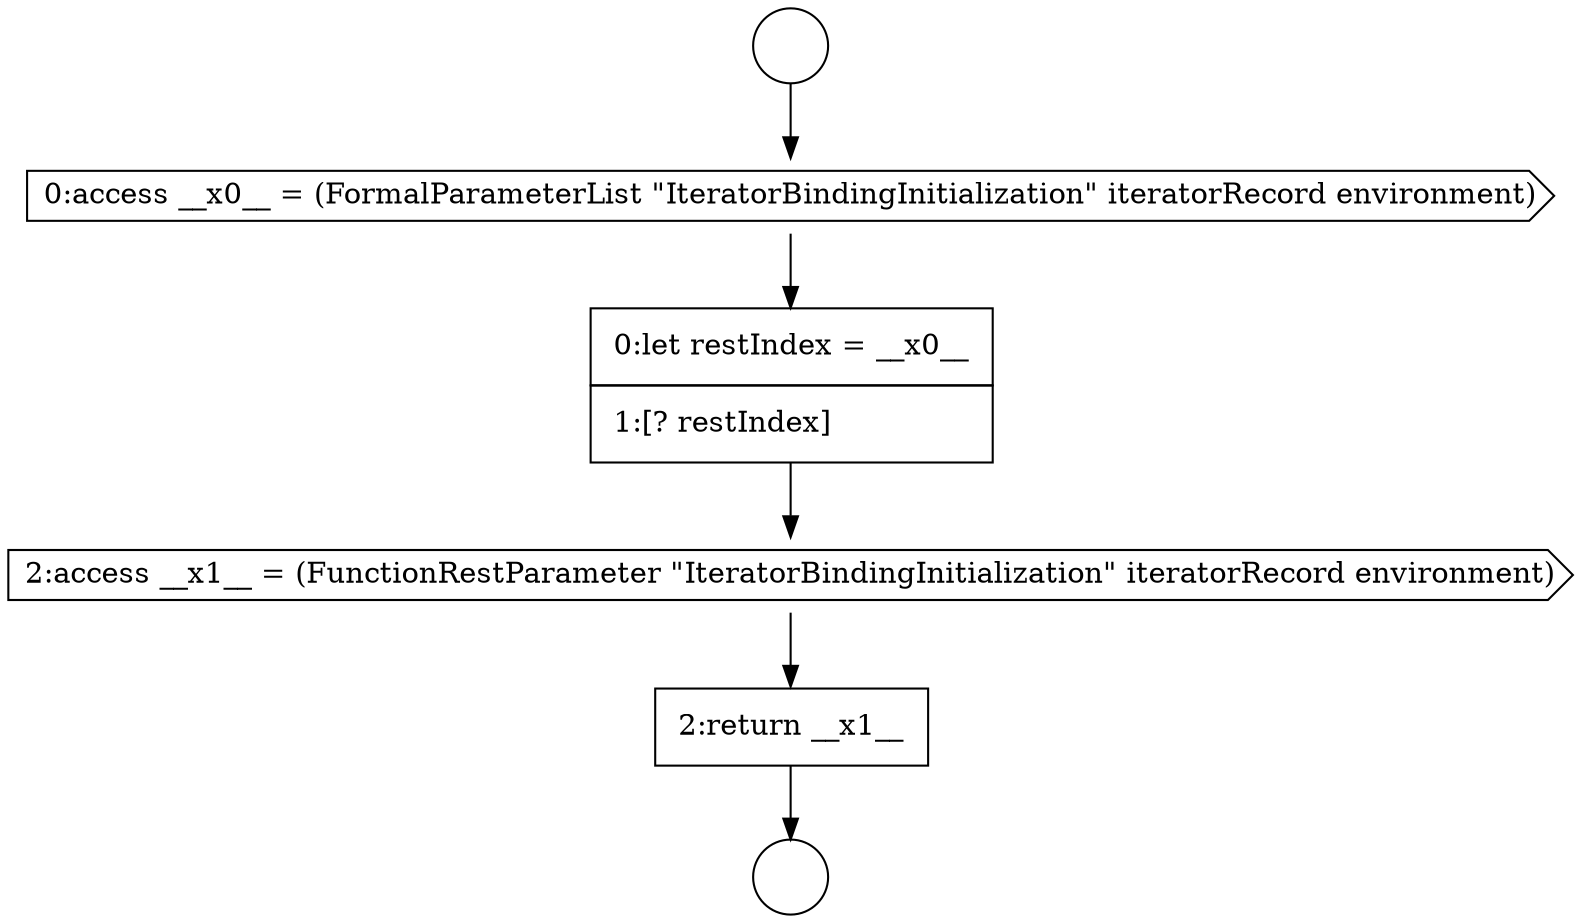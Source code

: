 digraph {
  node7835 [shape=cds, label=<<font color="black">2:access __x1__ = (FunctionRestParameter &quot;IteratorBindingInitialization&quot; iteratorRecord environment)</font>> color="black" fillcolor="white" style=filled]
  node7834 [shape=none, margin=0, label=<<font color="black">
    <table border="0" cellborder="1" cellspacing="0" cellpadding="10">
      <tr><td align="left">0:let restIndex = __x0__</td></tr>
      <tr><td align="left">1:[? restIndex]</td></tr>
    </table>
  </font>> color="black" fillcolor="white" style=filled]
  node7831 [shape=circle label=" " color="black" fillcolor="white" style=filled]
  node7833 [shape=cds, label=<<font color="black">0:access __x0__ = (FormalParameterList &quot;IteratorBindingInitialization&quot; iteratorRecord environment)</font>> color="black" fillcolor="white" style=filled]
  node7832 [shape=circle label=" " color="black" fillcolor="white" style=filled]
  node7836 [shape=none, margin=0, label=<<font color="black">
    <table border="0" cellborder="1" cellspacing="0" cellpadding="10">
      <tr><td align="left">2:return __x1__</td></tr>
    </table>
  </font>> color="black" fillcolor="white" style=filled]
  node7833 -> node7834 [ color="black"]
  node7834 -> node7835 [ color="black"]
  node7836 -> node7832 [ color="black"]
  node7835 -> node7836 [ color="black"]
  node7831 -> node7833 [ color="black"]
}
